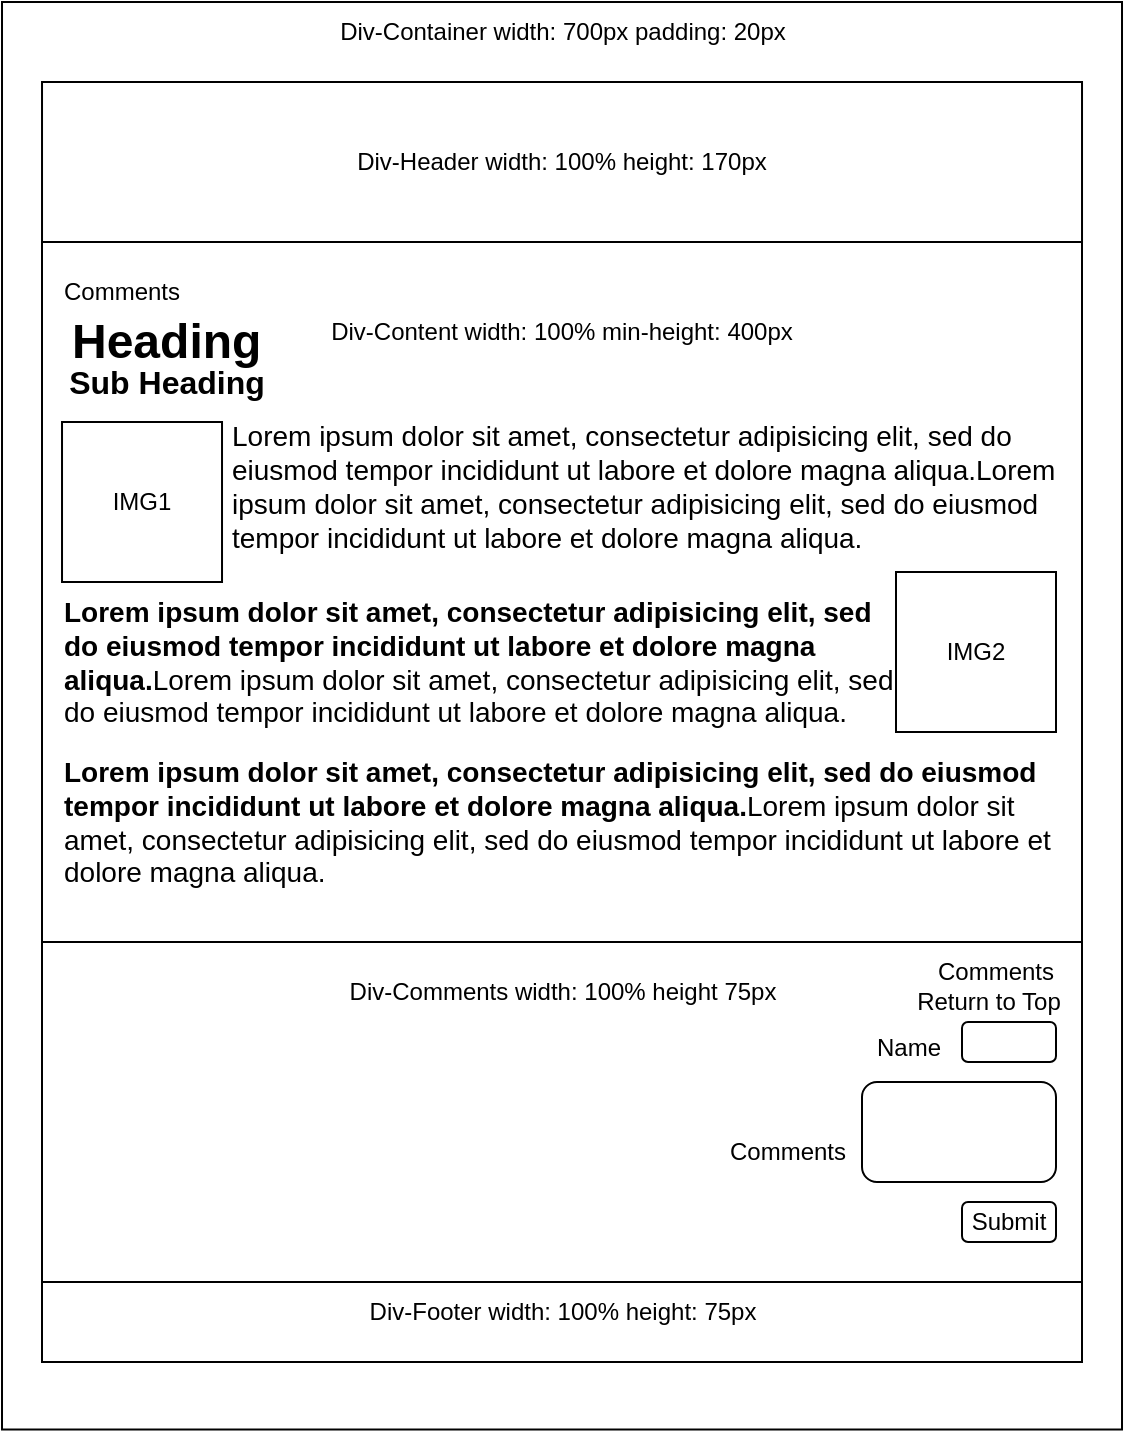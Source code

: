 <mxfile version="22.1.21" type="device" pages="2">
  <diagram name="Page-1" id="GxE4W9E4vLlQMjUbQ_7l">
    <mxGraphModel dx="792" dy="1104" grid="1" gridSize="10" guides="1" tooltips="1" connect="1" arrows="1" fold="1" page="1" pageScale="1" pageWidth="850" pageHeight="1100" math="0" shadow="0">
      <root>
        <mxCell id="0" />
        <mxCell id="1" parent="0" />
        <mxCell id="t2-MY21YAra_77Gz845t-4" value="" style="rounded=0;whiteSpace=wrap;html=1;rotation=90;" parent="1" vertex="1">
          <mxGeometry x="53.13" y="276.88" width="713.75" height="560" as="geometry" />
        </mxCell>
        <mxCell id="WXSWrlwZ_SbY7AHohf_R-1" value="" style="rounded=0;whiteSpace=wrap;html=1;" parent="1" vertex="1">
          <mxGeometry x="150" y="840" width="520" height="40" as="geometry" />
        </mxCell>
        <mxCell id="t2-MY21YAra_77Gz845t-6" value="Div-Container width: 700px padding: 20px" style="text;html=1;strokeColor=none;fillColor=none;align=center;verticalAlign=middle;whiteSpace=wrap;rounded=0;" parent="1" vertex="1">
          <mxGeometry x="282.5" y="200" width="254.99" height="30" as="geometry" />
        </mxCell>
        <mxCell id="t2-MY21YAra_77Gz845t-8" value="Div-Header width: 100% height: 170px" style="rounded=0;whiteSpace=wrap;html=1;" parent="1" vertex="1">
          <mxGeometry x="150.01" y="240" width="520" height="80" as="geometry" />
        </mxCell>
        <mxCell id="t2-MY21YAra_77Gz845t-9" value="" style="rounded=0;whiteSpace=wrap;html=1;" parent="1" vertex="1">
          <mxGeometry x="150" y="320" width="520" height="350" as="geometry" />
        </mxCell>
        <mxCell id="t2-MY21YAra_77Gz845t-10" value="Div-Content width: 100% min-height: 400px" style="text;html=1;strokeColor=none;fillColor=none;align=center;verticalAlign=middle;whiteSpace=wrap;rounded=0;" parent="1" vertex="1">
          <mxGeometry x="255.01" y="350" width="309.99" height="30" as="geometry" />
        </mxCell>
        <mxCell id="t2-MY21YAra_77Gz845t-11" value="" style="rounded=0;whiteSpace=wrap;html=1;" parent="1" vertex="1">
          <mxGeometry x="150" y="670" width="520" height="170" as="geometry" />
        </mxCell>
        <mxCell id="t2-MY21YAra_77Gz845t-12" value="Div-Comments width: 100% height 75px" style="text;html=1;strokeColor=none;fillColor=none;align=center;verticalAlign=middle;whiteSpace=wrap;rounded=0;" parent="1" vertex="1">
          <mxGeometry x="272.51" y="680" width="275" height="30" as="geometry" />
        </mxCell>
        <mxCell id="t2-MY21YAra_77Gz845t-14" value="Div-Footer width: 100% height: 75px" style="text;html=1;strokeColor=none;fillColor=none;align=center;verticalAlign=middle;whiteSpace=wrap;rounded=0;" parent="1" vertex="1">
          <mxGeometry x="267.5" y="840" width="285.01" height="30" as="geometry" />
        </mxCell>
        <mxCell id="DYRQF_3t5jSO_Bj6m--f-3" value="" style="rounded=1;whiteSpace=wrap;html=1;" vertex="1" parent="1">
          <mxGeometry x="560" y="740" width="97" height="50" as="geometry" />
        </mxCell>
        <mxCell id="DYRQF_3t5jSO_Bj6m--f-4" value="" style="rounded=1;whiteSpace=wrap;html=1;" vertex="1" parent="1">
          <mxGeometry x="610" y="710" width="47" height="20" as="geometry" />
        </mxCell>
        <mxCell id="DYRQF_3t5jSO_Bj6m--f-5" value="" style="rounded=1;whiteSpace=wrap;html=1;" vertex="1" parent="1">
          <mxGeometry x="610" y="800" width="47" height="20" as="geometry" />
        </mxCell>
        <mxCell id="DYRQF_3t5jSO_Bj6m--f-6" value="Name" style="text;html=1;strokeColor=none;fillColor=none;align=center;verticalAlign=middle;whiteSpace=wrap;rounded=0;" vertex="1" parent="1">
          <mxGeometry x="565" y="715" width="37" height="15" as="geometry" />
        </mxCell>
        <mxCell id="DYRQF_3t5jSO_Bj6m--f-7" value="Comments" style="text;html=1;strokeColor=none;fillColor=none;align=center;verticalAlign=middle;whiteSpace=wrap;rounded=0;" vertex="1" parent="1">
          <mxGeometry x="492.51" y="760" width="60" height="30" as="geometry" />
        </mxCell>
        <mxCell id="DYRQF_3t5jSO_Bj6m--f-8" value="Submit" style="text;html=1;strokeColor=none;fillColor=none;align=center;verticalAlign=middle;whiteSpace=wrap;rounded=0;strokeWidth=2;" vertex="1" parent="1">
          <mxGeometry x="626" y="794" width="15" height="32" as="geometry" />
        </mxCell>
        <mxCell id="DYRQF_3t5jSO_Bj6m--f-9" value="Comments" style="text;html=1;strokeColor=none;fillColor=none;align=center;verticalAlign=middle;whiteSpace=wrap;rounded=0;" vertex="1" parent="1">
          <mxGeometry x="597" y="670" width="60" height="30" as="geometry" />
        </mxCell>
        <mxCell id="DYRQF_3t5jSO_Bj6m--f-10" value="Return to Top" style="text;html=1;strokeColor=none;fillColor=none;align=center;verticalAlign=middle;whiteSpace=wrap;rounded=0;" vertex="1" parent="1">
          <mxGeometry x="577.49" y="685" width="92.51" height="30" as="geometry" />
        </mxCell>
        <mxCell id="DYRQF_3t5jSO_Bj6m--f-11" value="" style="whiteSpace=wrap;html=1;aspect=fixed;" vertex="1" parent="1">
          <mxGeometry x="577" y="485" width="80" height="80" as="geometry" />
        </mxCell>
        <mxCell id="DYRQF_3t5jSO_Bj6m--f-12" value="" style="whiteSpace=wrap;html=1;aspect=fixed;" vertex="1" parent="1">
          <mxGeometry x="160.01" y="410" width="80" height="80" as="geometry" />
        </mxCell>
        <mxCell id="DYRQF_3t5jSO_Bj6m--f-13" value="IMG1" style="text;html=1;strokeColor=none;fillColor=none;align=center;verticalAlign=middle;whiteSpace=wrap;rounded=0;" vertex="1" parent="1">
          <mxGeometry x="170.01" y="435" width="60" height="30" as="geometry" />
        </mxCell>
        <mxCell id="DYRQF_3t5jSO_Bj6m--f-14" value="IMG2" style="text;html=1;strokeColor=none;fillColor=none;align=center;verticalAlign=middle;whiteSpace=wrap;rounded=0;" vertex="1" parent="1">
          <mxGeometry x="587" y="510" width="60" height="30" as="geometry" />
        </mxCell>
        <mxCell id="DYRQF_3t5jSO_Bj6m--f-15" value="&lt;h1 style=&quot;font-size: 14px;&quot;&gt;&lt;span style=&quot;background-color: initial; font-weight: normal;&quot;&gt;Lorem ipsum dolor sit amet, consectetur adipisicing elit, sed do eiusmod tempor incididunt ut labore et dolore magna aliqua.&lt;/span&gt;&lt;span style=&quot;background-color: initial; font-weight: normal;&quot;&gt;Lorem ipsum dolor sit amet, consectetur adipisicing elit, sed do eiusmod tempor incididunt ut labore et dolore magna aliqua.&lt;/span&gt;&lt;br&gt;&lt;/h1&gt;" style="text;html=1;strokeColor=none;fillColor=none;spacing=5;spacingTop=-20;whiteSpace=wrap;overflow=hidden;rounded=0;" vertex="1" parent="1">
          <mxGeometry x="240" y="410" width="420" height="100" as="geometry" />
        </mxCell>
        <mxCell id="DYRQF_3t5jSO_Bj6m--f-17" value="&lt;h1 style=&quot;border-color: var(--border-color); text-align: left; font-size: 14px;&quot;&gt;Lorem ipsum dolor sit amet, consectetur adipisicing elit, sed do eiusmod tempor incididunt ut labore et dolore magna aliqua.&lt;span style=&quot;border-color: var(--border-color); background-color: initial; font-weight: normal;&quot;&gt;Lorem ipsum dolor sit amet, consectetur adipisicing elit, sed do eiusmod tempor incididunt ut labore et dolore magna aliqua.&lt;/span&gt;&lt;/h1&gt;" style="text;html=1;strokeColor=none;fillColor=none;align=center;verticalAlign=middle;whiteSpace=wrap;rounded=0;" vertex="1" parent="1">
          <mxGeometry x="160.01" y="580" width="510" height="60" as="geometry" />
        </mxCell>
        <mxCell id="DYRQF_3t5jSO_Bj6m--f-18" value="&lt;h1 style=&quot;border-color: var(--border-color); text-align: left; font-size: 14px;&quot;&gt;Lorem ipsum dolor sit amet, consectetur adipisicing elit, sed do eiusmod tempor incididunt ut labore et dolore magna aliqua.&lt;span style=&quot;border-color: var(--border-color); background-color: initial; font-weight: normal;&quot;&gt;Lorem ipsum dolor sit amet, consectetur adipisicing elit, sed do eiusmod tempor incididunt ut labore et dolore magna aliqua.&lt;/span&gt;&lt;/h1&gt;" style="text;html=1;strokeColor=none;fillColor=none;align=center;verticalAlign=middle;whiteSpace=wrap;rounded=0;" vertex="1" parent="1">
          <mxGeometry x="160.01" y="520" width="419.99" height="20" as="geometry" />
        </mxCell>
        <mxCell id="DYRQF_3t5jSO_Bj6m--f-19" value="&lt;h1&gt;Heading&lt;/h1&gt;" style="text;html=1;strokeColor=none;fillColor=none;spacing=5;spacingTop=-20;whiteSpace=wrap;overflow=hidden;rounded=0;" vertex="1" parent="1">
          <mxGeometry x="160.01" y="350" width="200" height="80" as="geometry" />
        </mxCell>
        <mxCell id="DYRQF_3t5jSO_Bj6m--f-20" value="&lt;font style=&quot;font-size: 16px;&quot;&gt;&lt;b&gt;Sub Heading&lt;/b&gt;&lt;/font&gt;" style="text;html=1;strokeColor=none;fillColor=none;align=center;verticalAlign=middle;whiteSpace=wrap;rounded=0;" vertex="1" parent="1">
          <mxGeometry x="130" y="375" width="164.99" height="30" as="geometry" />
        </mxCell>
        <mxCell id="DYRQF_3t5jSO_Bj6m--f-21" value="Comments" style="text;html=1;strokeColor=none;fillColor=none;align=center;verticalAlign=middle;whiteSpace=wrap;rounded=0;" vertex="1" parent="1">
          <mxGeometry x="160.01" y="330" width="60" height="30" as="geometry" />
        </mxCell>
      </root>
    </mxGraphModel>
  </diagram>
  <diagram id="g_PfN0IYZZHYhQWyZjmt" name="Page-2">
    <mxGraphModel dx="1255" dy="1104" grid="1" gridSize="10" guides="1" tooltips="1" connect="1" arrows="1" fold="1" page="1" pageScale="1" pageWidth="850" pageHeight="1100" math="0" shadow="0">
      <root>
        <mxCell id="0" />
        <mxCell id="1" parent="0" />
        <mxCell id="hC_WnEffR36M5N0sihcW-3" value="" style="rounded=0;whiteSpace=wrap;html=1;" vertex="1" parent="1">
          <mxGeometry x="25" y="100" width="795" height="800" as="geometry" />
        </mxCell>
        <mxCell id="hC_WnEffR36M5N0sihcW-4" value="" style="rounded=0;whiteSpace=wrap;html=1;" vertex="1" parent="1">
          <mxGeometry x="25" y="100" width="795" height="90" as="geometry" />
        </mxCell>
        <mxCell id="hC_WnEffR36M5N0sihcW-5" value="&lt;font style=&quot;font-size: 25px;&quot;&gt;Header&lt;/font&gt;" style="text;html=1;strokeColor=none;fillColor=none;align=center;verticalAlign=middle;whiteSpace=wrap;rounded=0;" vertex="1" parent="1">
          <mxGeometry x="395" y="115" width="60" height="30" as="geometry" />
        </mxCell>
        <mxCell id="hC_WnEffR36M5N0sihcW-6" value="" style="rounded=0;whiteSpace=wrap;html=1;" vertex="1" parent="1">
          <mxGeometry x="25" y="190" width="795" height="650" as="geometry" />
        </mxCell>
        <mxCell id="hC_WnEffR36M5N0sihcW-7" value="main div&lt;br&gt;id=&quot;div-main&quot;&lt;br&gt;width: 800px&lt;br&gt;height: 700px&lt;br&gt;padding: 20px&lt;br&gt;border: 1px solid black" style="text;html=1;strokeColor=none;fillColor=none;align=center;verticalAlign=middle;whiteSpace=wrap;rounded=0;" vertex="1" parent="1">
          <mxGeometry x="358.5" y="485" width="128" height="30" as="geometry" />
        </mxCell>
        <mxCell id="F4iVIEKZx4b3yuq5zw0z-1" value="Footer" style="text;html=1;strokeColor=none;fillColor=none;align=center;verticalAlign=middle;whiteSpace=wrap;rounded=0;" vertex="1" parent="1">
          <mxGeometry x="396" y="850" width="60" height="30" as="geometry" />
        </mxCell>
        <mxCell id="c3rXuuUUcifxIU_5dgTG-4" value="&lt;h1&gt;&lt;span style=&quot;background-color: initial; font-size: 18px;&quot;&gt;Heading - List #1&lt;/span&gt;&lt;/h1&gt;&lt;h1&gt;&lt;span style=&quot;font-size: 12px; font-weight: 400;&quot;&gt;Paragraph 1&lt;/span&gt;&lt;/h1&gt;&lt;h1&gt;&lt;span style=&quot;background-color: initial; font-size: 12px; font-weight: normal;&quot;&gt;Lorem ipsum dolor sit amet, consectetur adipisicing elit, sed do eiusmod tempor incididunt ut labore et dolore magna aliqua.&lt;/span&gt;&lt;br&gt;&lt;/h1&gt;" style="text;html=1;strokeColor=none;fillColor=none;spacing=5;spacingTop=-20;whiteSpace=wrap;overflow=hidden;rounded=0;" vertex="1" parent="1">
          <mxGeometry x="60" y="220" width="730" height="120" as="geometry" />
        </mxCell>
        <mxCell id="c3rXuuUUcifxIU_5dgTG-5" value="&lt;h1&gt;&lt;span style=&quot;background-color: initial; font-size: 18px;&quot;&gt;Heading - List #2&lt;/span&gt;&lt;/h1&gt;&lt;h1&gt;&lt;span style=&quot;background-color: initial; font-size: 12px; font-weight: normal;&quot;&gt;Paragraph 2&lt;/span&gt;&lt;/h1&gt;&lt;h1&gt;&lt;span style=&quot;background-color: initial; font-size: 12px; font-weight: normal;&quot;&gt;Lorem ipsum dolor sit amet, consectetur adipisicing elit, sed do eiusmod tempor incididunt ut labore et dolore magna aliqua.&lt;/span&gt;&lt;br&gt;&lt;/h1&gt;" style="text;html=1;strokeColor=none;fillColor=none;spacing=5;spacingTop=-20;whiteSpace=wrap;overflow=hidden;rounded=0;" vertex="1" parent="1">
          <mxGeometry x="60" y="430" width="280" height="120" as="geometry" />
        </mxCell>
        <mxCell id="c3rXuuUUcifxIU_5dgTG-6" value="&lt;h1 style=&quot;&quot;&gt;&lt;span style=&quot;background-color: initial; font-size: 18px;&quot;&gt;Heading - List #3&lt;/span&gt;&lt;/h1&gt;&lt;h1 style=&quot;&quot;&gt;&lt;span style=&quot;font-size: 12px; background-color: initial; font-weight: normal;&quot;&gt;Paragraph 3&lt;/span&gt;&lt;/h1&gt;&lt;h1 style=&quot;&quot;&gt;&lt;span style=&quot;font-size: 12px; background-color: initial; font-weight: normal;&quot;&gt;Lorem ipsum dolor sit amet, consectetur adipisicing elit, sed do eiusmod tempor incididunt ut labore et dolore magna aliqua.&lt;/span&gt;&lt;br&gt;&lt;/h1&gt;" style="text;html=1;strokeColor=none;fillColor=none;spacing=5;spacingTop=-20;whiteSpace=wrap;overflow=hidden;rounded=0;" vertex="1" parent="1">
          <mxGeometry x="60" y="660" width="700" height="120" as="geometry" />
        </mxCell>
        <mxCell id="DfwAwSZCsbaTzaO3iZx1-2" value="&lt;font style=&quot;font-size: 20px;&quot;&gt;Author&lt;/font&gt;" style="text;html=1;strokeColor=none;fillColor=none;align=center;verticalAlign=middle;whiteSpace=wrap;rounded=0;" vertex="1" parent="1">
          <mxGeometry x="393" y="145" width="60" height="30" as="geometry" />
        </mxCell>
      </root>
    </mxGraphModel>
  </diagram>
</mxfile>

